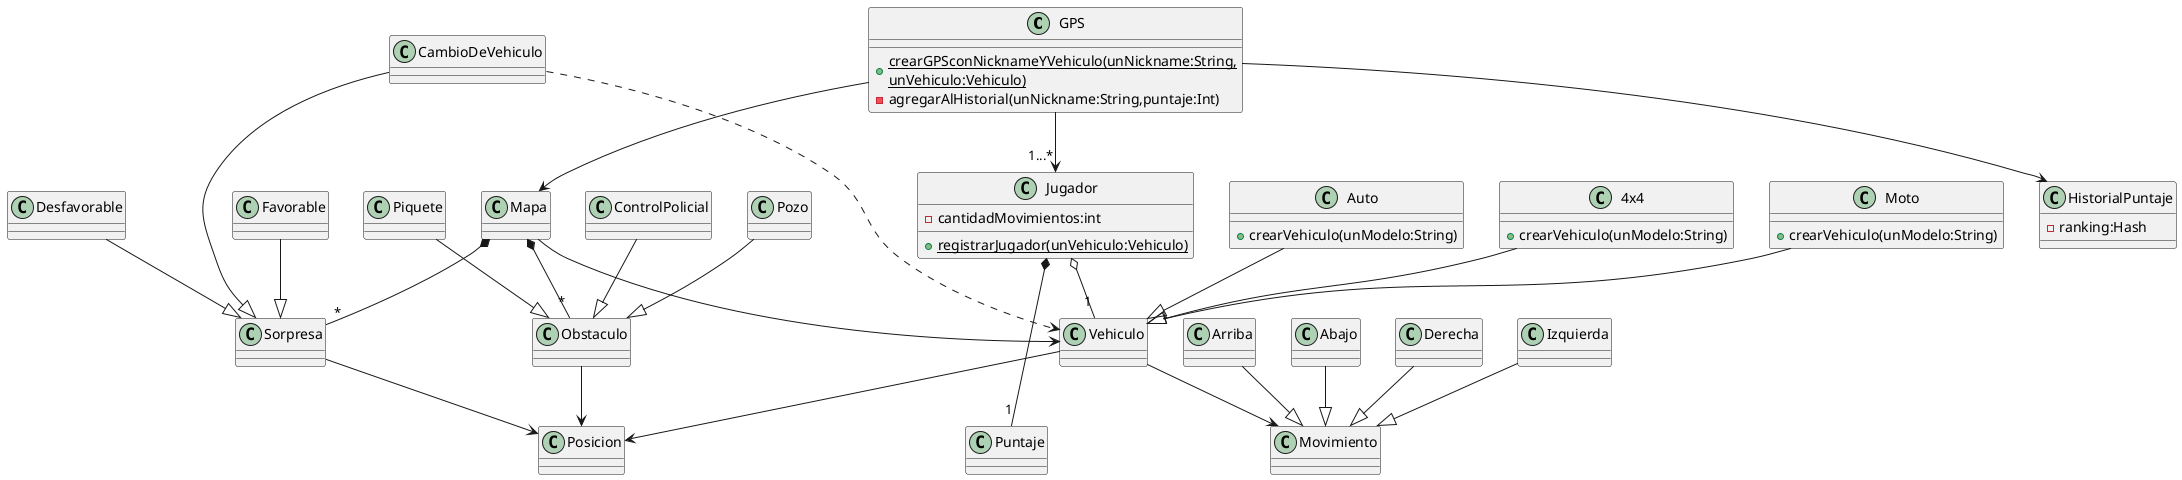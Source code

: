 @startuml
'https://plantuml.com/class-diagram

class GPS{
+{static}crearGPSconNicknameYVehiculo(unNickname:String,\nunVehiculo:Vehiculo)
-agregarAlHistorial(unNickname:String,puntaje:Int)
}
class Mapa

class Posicion

Sorpresa --> Posicion
Obstaculo --> Posicion
Vehiculo --> Posicion

GPS --> Mapa
/'class Turno'/

class Jugador{
-cantidadMovimientos:int
/'-nickname:String'/
+{static}registrarJugador(unVehiculo:Vehiculo)
/'¡¡¡¡¡¡VER!!!!!!se puede agregar nickName '/
}
/'------------------------------------- '/
class Movimiento

class Arriba
class Abajo
class Derecha
class Izquierda

Arriba --|> Movimiento
Abajo --|> Movimiento
Derecha --|> Movimiento
Izquierda --|> Movimiento
/'------------------------------------- '/

class Vehiculo{

}

class Moto{
+crearVehiculo(unModelo:String)
}
class Auto{
+crearVehiculo(unModelo:String)
}
class 4x4{
+crearVehiculo(unModelo:String)
}

Moto --|> Vehiculo
Auto --|> Vehiculo
4x4 --|> Vehiculo

/'------------------------------------- '/
class Obstaculo

class Pozo
class Piquete
class ControlPolicial

Pozo --|> Obstaculo
Piquete --|> Obstaculo
ControlPolicial --|> Obstaculo

/'------------------------------------- '/
class Sorpresa

class Favorable
class Desfavorable
class CambioDeVehiculo

Favorable --|> Sorpresa
Desfavorable --|> Sorpresa
CambioDeVehiculo --|> Sorpresa
CambioDeVehiculo ...> Vehiculo


/'------------------------------------- '/
class Puntaje

/'------------------------------------- '/
Jugador *---"1" Puntaje
/'Jugador *-- Turno'/
Jugador o--"1" Vehiculo
/'------------------------------------- '/
Vehiculo --> Movimiento
/'------------------------------------- '/
GPS --> "1...*"Jugador
/'------------------------------------- '/
Mapa *--"*" Obstaculo
Mapa *--"*" Sorpresa
Mapa --> Vehiculo

class HistorialPuntaje{
-ranking:Hash
}

GPS --> HistorialPuntaje

@enduml